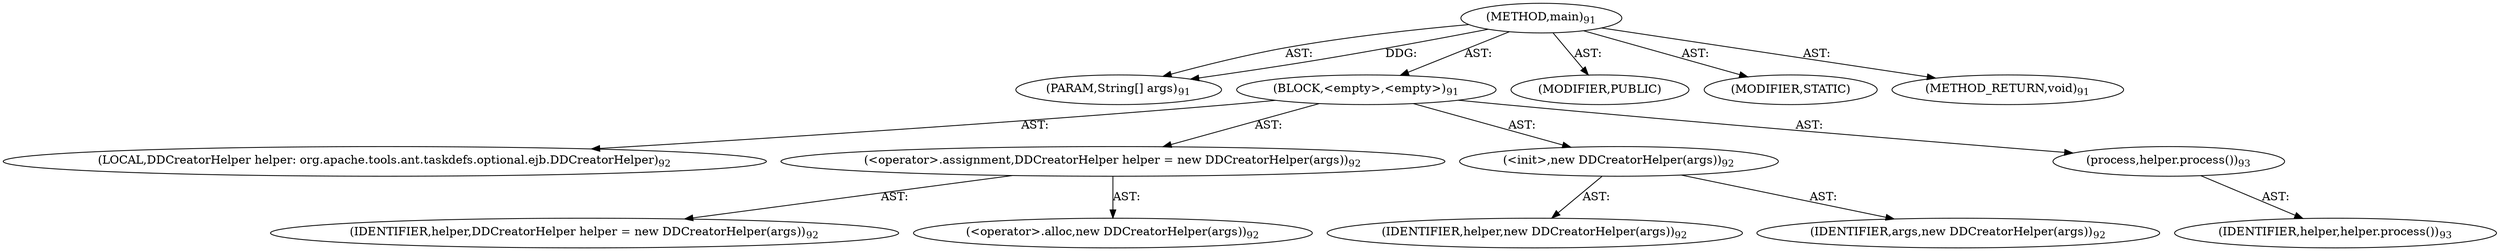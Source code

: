 digraph "main" {  
"111669149696" [label = <(METHOD,main)<SUB>91</SUB>> ]
"115964116993" [label = <(PARAM,String[] args)<SUB>91</SUB>> ]
"25769803776" [label = <(BLOCK,&lt;empty&gt;,&lt;empty&gt;)<SUB>91</SUB>> ]
"94489280512" [label = <(LOCAL,DDCreatorHelper helper: org.apache.tools.ant.taskdefs.optional.ejb.DDCreatorHelper)<SUB>92</SUB>> ]
"30064771072" [label = <(&lt;operator&gt;.assignment,DDCreatorHelper helper = new DDCreatorHelper(args))<SUB>92</SUB>> ]
"68719476737" [label = <(IDENTIFIER,helper,DDCreatorHelper helper = new DDCreatorHelper(args))<SUB>92</SUB>> ]
"30064771073" [label = <(&lt;operator&gt;.alloc,new DDCreatorHelper(args))<SUB>92</SUB>> ]
"30064771074" [label = <(&lt;init&gt;,new DDCreatorHelper(args))<SUB>92</SUB>> ]
"68719476738" [label = <(IDENTIFIER,helper,new DDCreatorHelper(args))<SUB>92</SUB>> ]
"68719476739" [label = <(IDENTIFIER,args,new DDCreatorHelper(args))<SUB>92</SUB>> ]
"30064771075" [label = <(process,helper.process())<SUB>93</SUB>> ]
"68719476740" [label = <(IDENTIFIER,helper,helper.process())<SUB>93</SUB>> ]
"133143986178" [label = <(MODIFIER,PUBLIC)> ]
"133143986179" [label = <(MODIFIER,STATIC)> ]
"128849018880" [label = <(METHOD_RETURN,void)<SUB>91</SUB>> ]
  "111669149696" -> "115964116993"  [ label = "AST: "] 
  "111669149696" -> "25769803776"  [ label = "AST: "] 
  "111669149696" -> "133143986178"  [ label = "AST: "] 
  "111669149696" -> "133143986179"  [ label = "AST: "] 
  "111669149696" -> "128849018880"  [ label = "AST: "] 
  "25769803776" -> "94489280512"  [ label = "AST: "] 
  "25769803776" -> "30064771072"  [ label = "AST: "] 
  "25769803776" -> "30064771074"  [ label = "AST: "] 
  "25769803776" -> "30064771075"  [ label = "AST: "] 
  "30064771072" -> "68719476737"  [ label = "AST: "] 
  "30064771072" -> "30064771073"  [ label = "AST: "] 
  "30064771074" -> "68719476738"  [ label = "AST: "] 
  "30064771074" -> "68719476739"  [ label = "AST: "] 
  "30064771075" -> "68719476740"  [ label = "AST: "] 
  "111669149696" -> "115964116993"  [ label = "DDG: "] 
}
